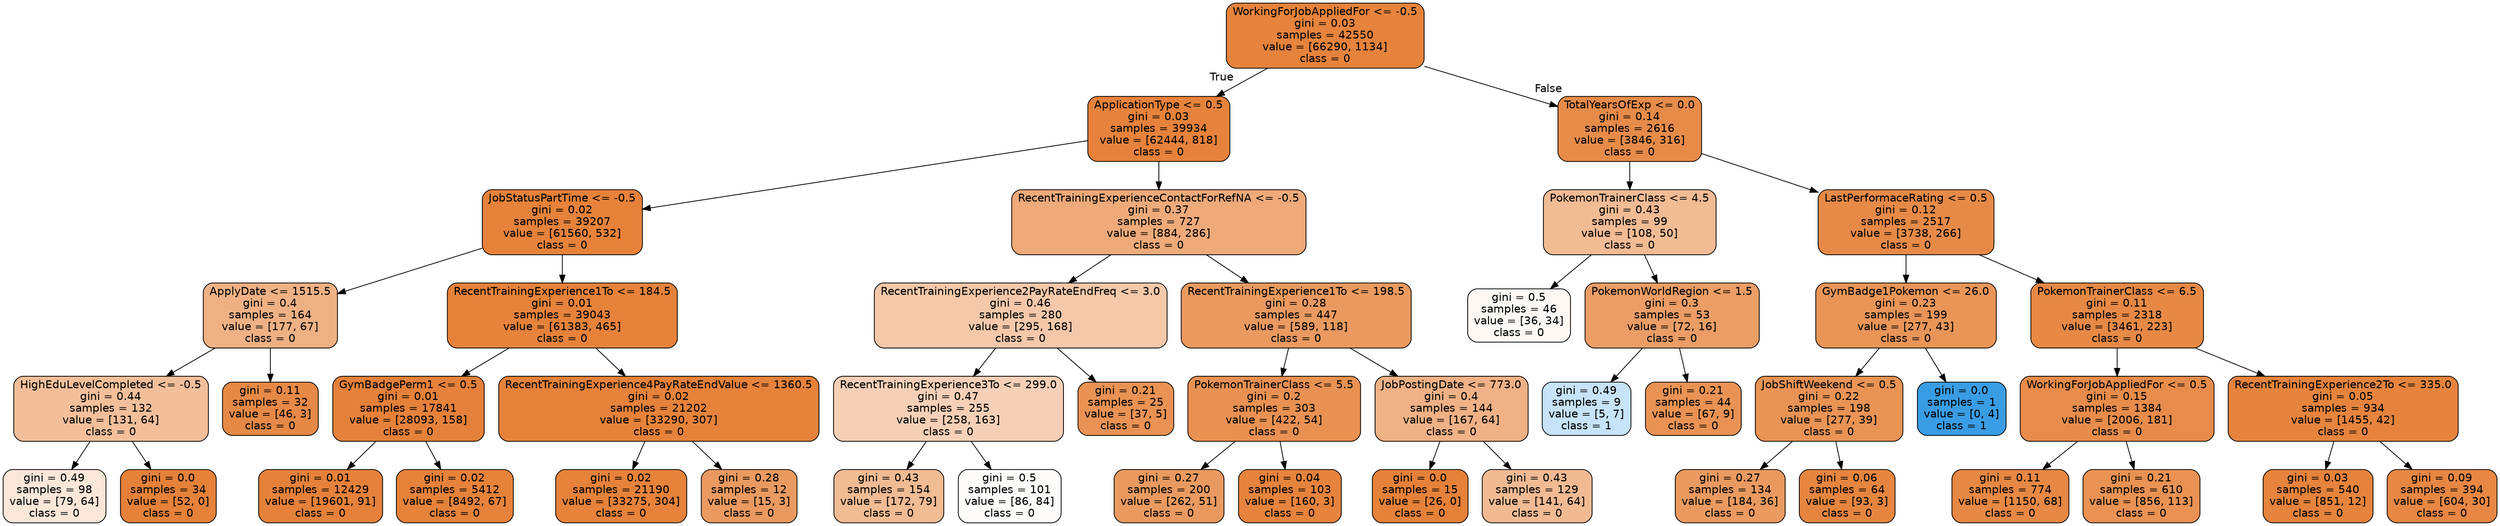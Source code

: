 digraph Tree {
node [shape=box, style="filled, rounded", color="black", fontname=helvetica] ;
edge [fontname=helvetica] ;
0 [label="WorkingForJobAppliedFor <= -0.5\ngini = 0.03\nsamples = 42550\nvalue = [66290, 1134]\nclass = 0", fillcolor="#e58139fb"] ;
1 [label="ApplicationType <= 0.5\ngini = 0.03\nsamples = 39934\nvalue = [62444, 818]\nclass = 0", fillcolor="#e58139fc"] ;
0 -> 1 [labeldistance=2.5, labelangle=45, headlabel="True"] ;
2 [label="JobStatusPartTime <= -0.5\ngini = 0.02\nsamples = 39207\nvalue = [61560, 532]\nclass = 0", fillcolor="#e58139fd"] ;
1 -> 2 ;
3 [label="ApplyDate <= 1515.5\ngini = 0.4\nsamples = 164\nvalue = [177, 67]\nclass = 0", fillcolor="#e581399e"] ;
2 -> 3 ;
4 [label="HighEduLevelCompleted <= -0.5\ngini = 0.44\nsamples = 132\nvalue = [131, 64]\nclass = 0", fillcolor="#e5813982"] ;
3 -> 4 ;
5 [label="gini = 0.49\nsamples = 98\nvalue = [79, 64]\nclass = 0", fillcolor="#e5813930"] ;
4 -> 5 ;
6 [label="gini = 0.0\nsamples = 34\nvalue = [52, 0]\nclass = 0", fillcolor="#e58139ff"] ;
4 -> 6 ;
7 [label="gini = 0.11\nsamples = 32\nvalue = [46, 3]\nclass = 0", fillcolor="#e58139ee"] ;
3 -> 7 ;
8 [label="RecentTrainingExperience1To <= 184.5\ngini = 0.01\nsamples = 39043\nvalue = [61383, 465]\nclass = 0", fillcolor="#e58139fd"] ;
2 -> 8 ;
9 [label="GymBadgePerm1 <= 0.5\ngini = 0.01\nsamples = 17841\nvalue = [28093, 158]\nclass = 0", fillcolor="#e58139fe"] ;
8 -> 9 ;
10 [label="gini = 0.01\nsamples = 12429\nvalue = [19601, 91]\nclass = 0", fillcolor="#e58139fe"] ;
9 -> 10 ;
11 [label="gini = 0.02\nsamples = 5412\nvalue = [8492, 67]\nclass = 0", fillcolor="#e58139fd"] ;
9 -> 11 ;
12 [label="RecentTrainingExperience4PayRateEndValue <= 1360.5\ngini = 0.02\nsamples = 21202\nvalue = [33290, 307]\nclass = 0", fillcolor="#e58139fd"] ;
8 -> 12 ;
13 [label="gini = 0.02\nsamples = 21190\nvalue = [33275, 304]\nclass = 0", fillcolor="#e58139fd"] ;
12 -> 13 ;
14 [label="gini = 0.28\nsamples = 12\nvalue = [15, 3]\nclass = 0", fillcolor="#e58139cc"] ;
12 -> 14 ;
15 [label="RecentTrainingExperienceContactForRefNA <= -0.5\ngini = 0.37\nsamples = 727\nvalue = [884, 286]\nclass = 0", fillcolor="#e58139ac"] ;
1 -> 15 ;
16 [label="RecentTrainingExperience2PayRateEndFreq <= 3.0\ngini = 0.46\nsamples = 280\nvalue = [295, 168]\nclass = 0", fillcolor="#e581396e"] ;
15 -> 16 ;
17 [label="RecentTrainingExperience3To <= 299.0\ngini = 0.47\nsamples = 255\nvalue = [258, 163]\nclass = 0", fillcolor="#e581395e"] ;
16 -> 17 ;
18 [label="gini = 0.43\nsamples = 154\nvalue = [172, 79]\nclass = 0", fillcolor="#e581398a"] ;
17 -> 18 ;
19 [label="gini = 0.5\nsamples = 101\nvalue = [86, 84]\nclass = 0", fillcolor="#e5813906"] ;
17 -> 19 ;
20 [label="gini = 0.21\nsamples = 25\nvalue = [37, 5]\nclass = 0", fillcolor="#e58139dd"] ;
16 -> 20 ;
21 [label="RecentTrainingExperience1To <= 198.5\ngini = 0.28\nsamples = 447\nvalue = [589, 118]\nclass = 0", fillcolor="#e58139cc"] ;
15 -> 21 ;
22 [label="PokemonTrainerClass <= 5.5\ngini = 0.2\nsamples = 303\nvalue = [422, 54]\nclass = 0", fillcolor="#e58139de"] ;
21 -> 22 ;
23 [label="gini = 0.27\nsamples = 200\nvalue = [262, 51]\nclass = 0", fillcolor="#e58139cd"] ;
22 -> 23 ;
24 [label="gini = 0.04\nsamples = 103\nvalue = [160, 3]\nclass = 0", fillcolor="#e58139fa"] ;
22 -> 24 ;
25 [label="JobPostingDate <= 773.0\ngini = 0.4\nsamples = 144\nvalue = [167, 64]\nclass = 0", fillcolor="#e581399d"] ;
21 -> 25 ;
26 [label="gini = 0.0\nsamples = 15\nvalue = [26, 0]\nclass = 0", fillcolor="#e58139ff"] ;
25 -> 26 ;
27 [label="gini = 0.43\nsamples = 129\nvalue = [141, 64]\nclass = 0", fillcolor="#e581398b"] ;
25 -> 27 ;
28 [label="TotalYearsOfExp <= 0.0\ngini = 0.14\nsamples = 2616\nvalue = [3846, 316]\nclass = 0", fillcolor="#e58139ea"] ;
0 -> 28 [labeldistance=2.5, labelangle=-45, headlabel="False"] ;
29 [label="PokemonTrainerClass <= 4.5\ngini = 0.43\nsamples = 99\nvalue = [108, 50]\nclass = 0", fillcolor="#e5813989"] ;
28 -> 29 ;
30 [label="gini = 0.5\nsamples = 46\nvalue = [36, 34]\nclass = 0", fillcolor="#e581390e"] ;
29 -> 30 ;
31 [label="PokemonWorldRegion <= 1.5\ngini = 0.3\nsamples = 53\nvalue = [72, 16]\nclass = 0", fillcolor="#e58139c6"] ;
29 -> 31 ;
32 [label="gini = 0.49\nsamples = 9\nvalue = [5, 7]\nclass = 1", fillcolor="#399de549"] ;
31 -> 32 ;
33 [label="gini = 0.21\nsamples = 44\nvalue = [67, 9]\nclass = 0", fillcolor="#e58139dd"] ;
31 -> 33 ;
34 [label="LastPerformaceRating <= 0.5\ngini = 0.12\nsamples = 2517\nvalue = [3738, 266]\nclass = 0", fillcolor="#e58139ed"] ;
28 -> 34 ;
35 [label="GymBadge1Pokemon <= 26.0\ngini = 0.23\nsamples = 199\nvalue = [277, 43]\nclass = 0", fillcolor="#e58139d7"] ;
34 -> 35 ;
36 [label="JobShiftWeekend <= 0.5\ngini = 0.22\nsamples = 198\nvalue = [277, 39]\nclass = 0", fillcolor="#e58139db"] ;
35 -> 36 ;
37 [label="gini = 0.27\nsamples = 134\nvalue = [184, 36]\nclass = 0", fillcolor="#e58139cd"] ;
36 -> 37 ;
38 [label="gini = 0.06\nsamples = 64\nvalue = [93, 3]\nclass = 0", fillcolor="#e58139f7"] ;
36 -> 38 ;
39 [label="gini = 0.0\nsamples = 1\nvalue = [0, 4]\nclass = 1", fillcolor="#399de5ff"] ;
35 -> 39 ;
40 [label="PokemonTrainerClass <= 6.5\ngini = 0.11\nsamples = 2318\nvalue = [3461, 223]\nclass = 0", fillcolor="#e58139ef"] ;
34 -> 40 ;
41 [label="WorkingForJobAppliedFor <= 0.5\ngini = 0.15\nsamples = 1384\nvalue = [2006, 181]\nclass = 0", fillcolor="#e58139e8"] ;
40 -> 41 ;
42 [label="gini = 0.11\nsamples = 774\nvalue = [1150, 68]\nclass = 0", fillcolor="#e58139f0"] ;
41 -> 42 ;
43 [label="gini = 0.21\nsamples = 610\nvalue = [856, 113]\nclass = 0", fillcolor="#e58139dd"] ;
41 -> 43 ;
44 [label="RecentTrainingExperience2To <= 335.0\ngini = 0.05\nsamples = 934\nvalue = [1455, 42]\nclass = 0", fillcolor="#e58139f8"] ;
40 -> 44 ;
45 [label="gini = 0.03\nsamples = 540\nvalue = [851, 12]\nclass = 0", fillcolor="#e58139fb"] ;
44 -> 45 ;
46 [label="gini = 0.09\nsamples = 394\nvalue = [604, 30]\nclass = 0", fillcolor="#e58139f2"] ;
44 -> 46 ;
}